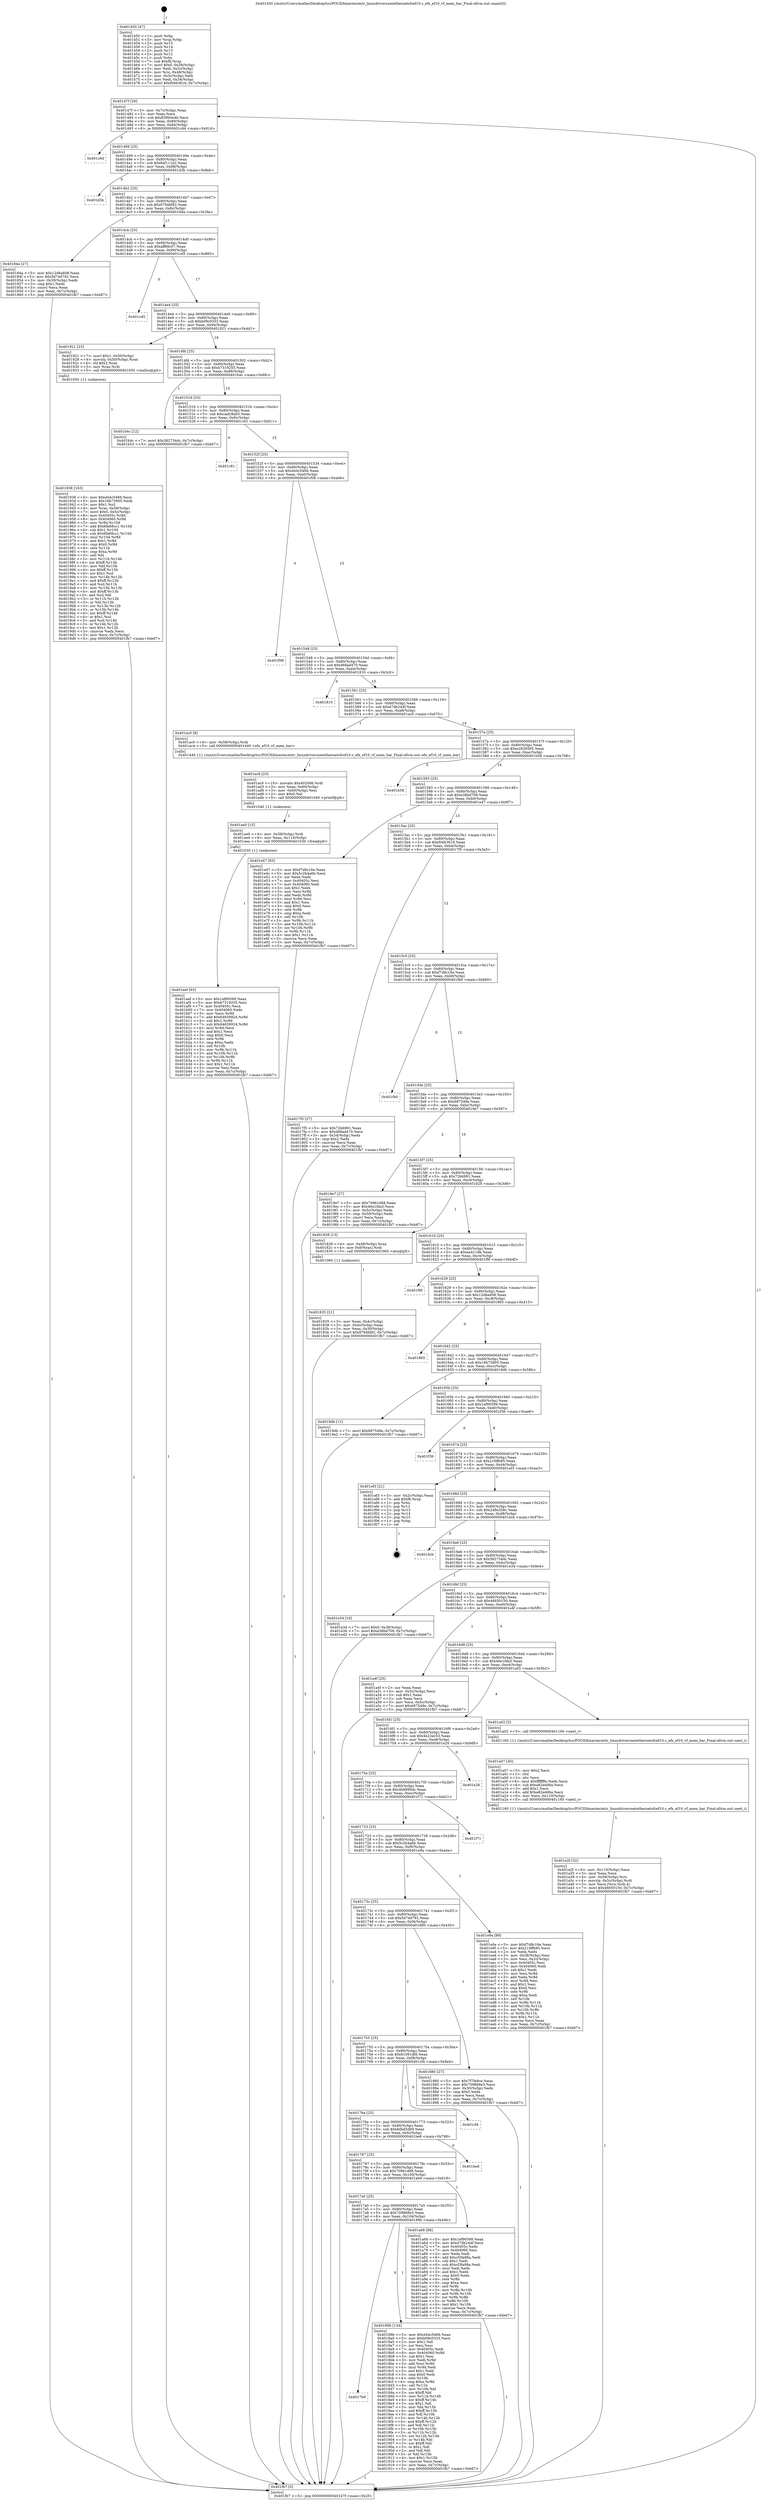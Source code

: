 digraph "0x401450" {
  label = "0x401450 (/mnt/c/Users/mathe/Desktop/tcc/POCII/binaries/extr_linuxdriversnetethernetsfcef10.c_efx_ef10_vf_mem_bar_Final-ollvm.out::main(0))"
  labelloc = "t"
  node[shape=record]

  Entry [label="",width=0.3,height=0.3,shape=circle,fillcolor=black,style=filled]
  "0x40147f" [label="{
     0x40147f [26]\l
     | [instrs]\l
     &nbsp;&nbsp;0x40147f \<+3\>: mov -0x7c(%rbp),%eax\l
     &nbsp;&nbsp;0x401482 \<+2\>: mov %eax,%ecx\l
     &nbsp;&nbsp;0x401484 \<+6\>: sub $0x839b0a4b,%ecx\l
     &nbsp;&nbsp;0x40148a \<+3\>: mov %eax,-0x80(%rbp)\l
     &nbsp;&nbsp;0x40148d \<+6\>: mov %ecx,-0x84(%rbp)\l
     &nbsp;&nbsp;0x401493 \<+6\>: je 0000000000401c6d \<main+0x81d\>\l
  }"]
  "0x401c6d" [label="{
     0x401c6d\l
  }", style=dashed]
  "0x401499" [label="{
     0x401499 [25]\l
     | [instrs]\l
     &nbsp;&nbsp;0x401499 \<+5\>: jmp 000000000040149e \<main+0x4e\>\l
     &nbsp;&nbsp;0x40149e \<+3\>: mov -0x80(%rbp),%eax\l
     &nbsp;&nbsp;0x4014a1 \<+5\>: sub $0x8af111b2,%eax\l
     &nbsp;&nbsp;0x4014a6 \<+6\>: mov %eax,-0x88(%rbp)\l
     &nbsp;&nbsp;0x4014ac \<+6\>: je 0000000000401d3b \<main+0x8eb\>\l
  }"]
  Exit [label="",width=0.3,height=0.3,shape=circle,fillcolor=black,style=filled,peripheries=2]
  "0x401d3b" [label="{
     0x401d3b\l
  }", style=dashed]
  "0x4014b2" [label="{
     0x4014b2 [25]\l
     | [instrs]\l
     &nbsp;&nbsp;0x4014b2 \<+5\>: jmp 00000000004014b7 \<main+0x67\>\l
     &nbsp;&nbsp;0x4014b7 \<+3\>: mov -0x80(%rbp),%eax\l
     &nbsp;&nbsp;0x4014ba \<+5\>: sub $0x9794fd92,%eax\l
     &nbsp;&nbsp;0x4014bf \<+6\>: mov %eax,-0x8c(%rbp)\l
     &nbsp;&nbsp;0x4014c5 \<+6\>: je 000000000040184a \<main+0x3fa\>\l
  }"]
  "0x401aef" [label="{
     0x401aef [93]\l
     | [instrs]\l
     &nbsp;&nbsp;0x401aef \<+5\>: mov $0x1ef90599,%eax\l
     &nbsp;&nbsp;0x401af4 \<+5\>: mov $0xb7319255,%esi\l
     &nbsp;&nbsp;0x401af9 \<+7\>: mov 0x40405c,%ecx\l
     &nbsp;&nbsp;0x401b00 \<+7\>: mov 0x404060,%edx\l
     &nbsp;&nbsp;0x401b07 \<+3\>: mov %ecx,%r8d\l
     &nbsp;&nbsp;0x401b0a \<+7\>: add $0x64659924,%r8d\l
     &nbsp;&nbsp;0x401b11 \<+4\>: sub $0x1,%r8d\l
     &nbsp;&nbsp;0x401b15 \<+7\>: sub $0x64659924,%r8d\l
     &nbsp;&nbsp;0x401b1c \<+4\>: imul %r8d,%ecx\l
     &nbsp;&nbsp;0x401b20 \<+3\>: and $0x1,%ecx\l
     &nbsp;&nbsp;0x401b23 \<+3\>: cmp $0x0,%ecx\l
     &nbsp;&nbsp;0x401b26 \<+4\>: sete %r9b\l
     &nbsp;&nbsp;0x401b2a \<+3\>: cmp $0xa,%edx\l
     &nbsp;&nbsp;0x401b2d \<+4\>: setl %r10b\l
     &nbsp;&nbsp;0x401b31 \<+3\>: mov %r9b,%r11b\l
     &nbsp;&nbsp;0x401b34 \<+3\>: and %r10b,%r11b\l
     &nbsp;&nbsp;0x401b37 \<+3\>: xor %r10b,%r9b\l
     &nbsp;&nbsp;0x401b3a \<+3\>: or %r9b,%r11b\l
     &nbsp;&nbsp;0x401b3d \<+4\>: test $0x1,%r11b\l
     &nbsp;&nbsp;0x401b41 \<+3\>: cmovne %esi,%eax\l
     &nbsp;&nbsp;0x401b44 \<+3\>: mov %eax,-0x7c(%rbp)\l
     &nbsp;&nbsp;0x401b47 \<+5\>: jmp 0000000000401fb7 \<main+0xb67\>\l
  }"]
  "0x40184a" [label="{
     0x40184a [27]\l
     | [instrs]\l
     &nbsp;&nbsp;0x40184a \<+5\>: mov $0x12d6a608,%eax\l
     &nbsp;&nbsp;0x40184f \<+5\>: mov $0x5d74d792,%ecx\l
     &nbsp;&nbsp;0x401854 \<+3\>: mov -0x30(%rbp),%edx\l
     &nbsp;&nbsp;0x401857 \<+3\>: cmp $0x1,%edx\l
     &nbsp;&nbsp;0x40185a \<+3\>: cmovl %ecx,%eax\l
     &nbsp;&nbsp;0x40185d \<+3\>: mov %eax,-0x7c(%rbp)\l
     &nbsp;&nbsp;0x401860 \<+5\>: jmp 0000000000401fb7 \<main+0xb67\>\l
  }"]
  "0x4014cb" [label="{
     0x4014cb [25]\l
     | [instrs]\l
     &nbsp;&nbsp;0x4014cb \<+5\>: jmp 00000000004014d0 \<main+0x80\>\l
     &nbsp;&nbsp;0x4014d0 \<+3\>: mov -0x80(%rbp),%eax\l
     &nbsp;&nbsp;0x4014d3 \<+5\>: sub $0xaff68c07,%eax\l
     &nbsp;&nbsp;0x4014d8 \<+6\>: mov %eax,-0x90(%rbp)\l
     &nbsp;&nbsp;0x4014de \<+6\>: je 0000000000401cd5 \<main+0x885\>\l
  }"]
  "0x401ae0" [label="{
     0x401ae0 [15]\l
     | [instrs]\l
     &nbsp;&nbsp;0x401ae0 \<+4\>: mov -0x58(%rbp),%rdi\l
     &nbsp;&nbsp;0x401ae4 \<+6\>: mov %eax,-0x114(%rbp)\l
     &nbsp;&nbsp;0x401aea \<+5\>: call 0000000000401030 \<free@plt\>\l
     | [calls]\l
     &nbsp;&nbsp;0x401030 \{1\} (unknown)\l
  }"]
  "0x401cd5" [label="{
     0x401cd5\l
  }", style=dashed]
  "0x4014e4" [label="{
     0x4014e4 [25]\l
     | [instrs]\l
     &nbsp;&nbsp;0x4014e4 \<+5\>: jmp 00000000004014e9 \<main+0x99\>\l
     &nbsp;&nbsp;0x4014e9 \<+3\>: mov -0x80(%rbp),%eax\l
     &nbsp;&nbsp;0x4014ec \<+5\>: sub $0xb09c0333,%eax\l
     &nbsp;&nbsp;0x4014f1 \<+6\>: mov %eax,-0x94(%rbp)\l
     &nbsp;&nbsp;0x4014f7 \<+6\>: je 0000000000401921 \<main+0x4d1\>\l
  }"]
  "0x401ac9" [label="{
     0x401ac9 [23]\l
     | [instrs]\l
     &nbsp;&nbsp;0x401ac9 \<+10\>: movabs $0x4020d6,%rdi\l
     &nbsp;&nbsp;0x401ad3 \<+3\>: mov %eax,-0x60(%rbp)\l
     &nbsp;&nbsp;0x401ad6 \<+3\>: mov -0x60(%rbp),%esi\l
     &nbsp;&nbsp;0x401ad9 \<+2\>: mov $0x0,%al\l
     &nbsp;&nbsp;0x401adb \<+5\>: call 0000000000401040 \<printf@plt\>\l
     | [calls]\l
     &nbsp;&nbsp;0x401040 \{1\} (unknown)\l
  }"]
  "0x401921" [label="{
     0x401921 [23]\l
     | [instrs]\l
     &nbsp;&nbsp;0x401921 \<+7\>: movl $0x1,-0x50(%rbp)\l
     &nbsp;&nbsp;0x401928 \<+4\>: movslq -0x50(%rbp),%rax\l
     &nbsp;&nbsp;0x40192c \<+4\>: shl $0x2,%rax\l
     &nbsp;&nbsp;0x401930 \<+3\>: mov %rax,%rdi\l
     &nbsp;&nbsp;0x401933 \<+5\>: call 0000000000401050 \<malloc@plt\>\l
     | [calls]\l
     &nbsp;&nbsp;0x401050 \{1\} (unknown)\l
  }"]
  "0x4014fd" [label="{
     0x4014fd [25]\l
     | [instrs]\l
     &nbsp;&nbsp;0x4014fd \<+5\>: jmp 0000000000401502 \<main+0xb2\>\l
     &nbsp;&nbsp;0x401502 \<+3\>: mov -0x80(%rbp),%eax\l
     &nbsp;&nbsp;0x401505 \<+5\>: sub $0xb7319255,%eax\l
     &nbsp;&nbsp;0x40150a \<+6\>: mov %eax,-0x98(%rbp)\l
     &nbsp;&nbsp;0x401510 \<+6\>: je 0000000000401b4c \<main+0x6fc\>\l
  }"]
  "0x401a2f" [label="{
     0x401a2f [32]\l
     | [instrs]\l
     &nbsp;&nbsp;0x401a2f \<+6\>: mov -0x110(%rbp),%ecx\l
     &nbsp;&nbsp;0x401a35 \<+3\>: imul %eax,%ecx\l
     &nbsp;&nbsp;0x401a38 \<+4\>: mov -0x58(%rbp),%rsi\l
     &nbsp;&nbsp;0x401a3c \<+4\>: movslq -0x5c(%rbp),%rdi\l
     &nbsp;&nbsp;0x401a40 \<+3\>: mov %ecx,(%rsi,%rdi,4)\l
     &nbsp;&nbsp;0x401a43 \<+7\>: movl $0x46650150,-0x7c(%rbp)\l
     &nbsp;&nbsp;0x401a4a \<+5\>: jmp 0000000000401fb7 \<main+0xb67\>\l
  }"]
  "0x401b4c" [label="{
     0x401b4c [12]\l
     | [instrs]\l
     &nbsp;&nbsp;0x401b4c \<+7\>: movl $0x382734dc,-0x7c(%rbp)\l
     &nbsp;&nbsp;0x401b53 \<+5\>: jmp 0000000000401fb7 \<main+0xb67\>\l
  }"]
  "0x401516" [label="{
     0x401516 [25]\l
     | [instrs]\l
     &nbsp;&nbsp;0x401516 \<+5\>: jmp 000000000040151b \<main+0xcb\>\l
     &nbsp;&nbsp;0x40151b \<+3\>: mov -0x80(%rbp),%eax\l
     &nbsp;&nbsp;0x40151e \<+5\>: sub $0xcad28ab5,%eax\l
     &nbsp;&nbsp;0x401523 \<+6\>: mov %eax,-0x9c(%rbp)\l
     &nbsp;&nbsp;0x401529 \<+6\>: je 0000000000401c61 \<main+0x811\>\l
  }"]
  "0x401a07" [label="{
     0x401a07 [40]\l
     | [instrs]\l
     &nbsp;&nbsp;0x401a07 \<+5\>: mov $0x2,%ecx\l
     &nbsp;&nbsp;0x401a0c \<+1\>: cltd\l
     &nbsp;&nbsp;0x401a0d \<+2\>: idiv %ecx\l
     &nbsp;&nbsp;0x401a0f \<+6\>: imul $0xfffffffe,%edx,%ecx\l
     &nbsp;&nbsp;0x401a15 \<+6\>: sub $0xa82edd6a,%ecx\l
     &nbsp;&nbsp;0x401a1b \<+3\>: add $0x1,%ecx\l
     &nbsp;&nbsp;0x401a1e \<+6\>: add $0xa82edd6a,%ecx\l
     &nbsp;&nbsp;0x401a24 \<+6\>: mov %ecx,-0x110(%rbp)\l
     &nbsp;&nbsp;0x401a2a \<+5\>: call 0000000000401160 \<next_i\>\l
     | [calls]\l
     &nbsp;&nbsp;0x401160 \{1\} (/mnt/c/Users/mathe/Desktop/tcc/POCII/binaries/extr_linuxdriversnetethernetsfcef10.c_efx_ef10_vf_mem_bar_Final-ollvm.out::next_i)\l
  }"]
  "0x401c61" [label="{
     0x401c61\l
  }", style=dashed]
  "0x40152f" [label="{
     0x40152f [25]\l
     | [instrs]\l
     &nbsp;&nbsp;0x40152f \<+5\>: jmp 0000000000401534 \<main+0xe4\>\l
     &nbsp;&nbsp;0x401534 \<+3\>: mov -0x80(%rbp),%eax\l
     &nbsp;&nbsp;0x401537 \<+5\>: sub $0xd44c5466,%eax\l
     &nbsp;&nbsp;0x40153c \<+6\>: mov %eax,-0xa0(%rbp)\l
     &nbsp;&nbsp;0x401542 \<+6\>: je 0000000000401f08 \<main+0xab8\>\l
  }"]
  "0x401938" [label="{
     0x401938 [163]\l
     | [instrs]\l
     &nbsp;&nbsp;0x401938 \<+5\>: mov $0xd44c5466,%ecx\l
     &nbsp;&nbsp;0x40193d \<+5\>: mov $0x16b73905,%edx\l
     &nbsp;&nbsp;0x401942 \<+3\>: mov $0x1,%sil\l
     &nbsp;&nbsp;0x401945 \<+4\>: mov %rax,-0x58(%rbp)\l
     &nbsp;&nbsp;0x401949 \<+7\>: movl $0x0,-0x5c(%rbp)\l
     &nbsp;&nbsp;0x401950 \<+8\>: mov 0x40405c,%r8d\l
     &nbsp;&nbsp;0x401958 \<+8\>: mov 0x404060,%r9d\l
     &nbsp;&nbsp;0x401960 \<+3\>: mov %r8d,%r10d\l
     &nbsp;&nbsp;0x401963 \<+7\>: add $0x6fa68cc1,%r10d\l
     &nbsp;&nbsp;0x40196a \<+4\>: sub $0x1,%r10d\l
     &nbsp;&nbsp;0x40196e \<+7\>: sub $0x6fa68cc1,%r10d\l
     &nbsp;&nbsp;0x401975 \<+4\>: imul %r10d,%r8d\l
     &nbsp;&nbsp;0x401979 \<+4\>: and $0x1,%r8d\l
     &nbsp;&nbsp;0x40197d \<+4\>: cmp $0x0,%r8d\l
     &nbsp;&nbsp;0x401981 \<+4\>: sete %r11b\l
     &nbsp;&nbsp;0x401985 \<+4\>: cmp $0xa,%r9d\l
     &nbsp;&nbsp;0x401989 \<+3\>: setl %bl\l
     &nbsp;&nbsp;0x40198c \<+3\>: mov %r11b,%r14b\l
     &nbsp;&nbsp;0x40198f \<+4\>: xor $0xff,%r14b\l
     &nbsp;&nbsp;0x401993 \<+3\>: mov %bl,%r15b\l
     &nbsp;&nbsp;0x401996 \<+4\>: xor $0xff,%r15b\l
     &nbsp;&nbsp;0x40199a \<+4\>: xor $0x1,%sil\l
     &nbsp;&nbsp;0x40199e \<+3\>: mov %r14b,%r12b\l
     &nbsp;&nbsp;0x4019a1 \<+4\>: and $0xff,%r12b\l
     &nbsp;&nbsp;0x4019a5 \<+3\>: and %sil,%r11b\l
     &nbsp;&nbsp;0x4019a8 \<+3\>: mov %r15b,%r13b\l
     &nbsp;&nbsp;0x4019ab \<+4\>: and $0xff,%r13b\l
     &nbsp;&nbsp;0x4019af \<+3\>: and %sil,%bl\l
     &nbsp;&nbsp;0x4019b2 \<+3\>: or %r11b,%r12b\l
     &nbsp;&nbsp;0x4019b5 \<+3\>: or %bl,%r13b\l
     &nbsp;&nbsp;0x4019b8 \<+3\>: xor %r13b,%r12b\l
     &nbsp;&nbsp;0x4019bb \<+3\>: or %r15b,%r14b\l
     &nbsp;&nbsp;0x4019be \<+4\>: xor $0xff,%r14b\l
     &nbsp;&nbsp;0x4019c2 \<+4\>: or $0x1,%sil\l
     &nbsp;&nbsp;0x4019c6 \<+3\>: and %sil,%r14b\l
     &nbsp;&nbsp;0x4019c9 \<+3\>: or %r14b,%r12b\l
     &nbsp;&nbsp;0x4019cc \<+4\>: test $0x1,%r12b\l
     &nbsp;&nbsp;0x4019d0 \<+3\>: cmovne %edx,%ecx\l
     &nbsp;&nbsp;0x4019d3 \<+3\>: mov %ecx,-0x7c(%rbp)\l
     &nbsp;&nbsp;0x4019d6 \<+5\>: jmp 0000000000401fb7 \<main+0xb67\>\l
  }"]
  "0x401f08" [label="{
     0x401f08\l
  }", style=dashed]
  "0x401548" [label="{
     0x401548 [25]\l
     | [instrs]\l
     &nbsp;&nbsp;0x401548 \<+5\>: jmp 000000000040154d \<main+0xfd\>\l
     &nbsp;&nbsp;0x40154d \<+3\>: mov -0x80(%rbp),%eax\l
     &nbsp;&nbsp;0x401550 \<+5\>: sub $0xd68ad470,%eax\l
     &nbsp;&nbsp;0x401555 \<+6\>: mov %eax,-0xa4(%rbp)\l
     &nbsp;&nbsp;0x40155b \<+6\>: je 0000000000401810 \<main+0x3c0\>\l
  }"]
  "0x4017b9" [label="{
     0x4017b9\l
  }", style=dashed]
  "0x401810" [label="{
     0x401810\l
  }", style=dashed]
  "0x401561" [label="{
     0x401561 [25]\l
     | [instrs]\l
     &nbsp;&nbsp;0x401561 \<+5\>: jmp 0000000000401566 \<main+0x116\>\l
     &nbsp;&nbsp;0x401566 \<+3\>: mov -0x80(%rbp),%eax\l
     &nbsp;&nbsp;0x401569 \<+5\>: sub $0xd7db244f,%eax\l
     &nbsp;&nbsp;0x40156e \<+6\>: mov %eax,-0xa8(%rbp)\l
     &nbsp;&nbsp;0x401574 \<+6\>: je 0000000000401ac0 \<main+0x670\>\l
  }"]
  "0x40189b" [label="{
     0x40189b [134]\l
     | [instrs]\l
     &nbsp;&nbsp;0x40189b \<+5\>: mov $0xd44c5466,%eax\l
     &nbsp;&nbsp;0x4018a0 \<+5\>: mov $0xb09c0333,%ecx\l
     &nbsp;&nbsp;0x4018a5 \<+2\>: mov $0x1,%dl\l
     &nbsp;&nbsp;0x4018a7 \<+2\>: xor %esi,%esi\l
     &nbsp;&nbsp;0x4018a9 \<+7\>: mov 0x40405c,%edi\l
     &nbsp;&nbsp;0x4018b0 \<+8\>: mov 0x404060,%r8d\l
     &nbsp;&nbsp;0x4018b8 \<+3\>: sub $0x1,%esi\l
     &nbsp;&nbsp;0x4018bb \<+3\>: mov %edi,%r9d\l
     &nbsp;&nbsp;0x4018be \<+3\>: add %esi,%r9d\l
     &nbsp;&nbsp;0x4018c1 \<+4\>: imul %r9d,%edi\l
     &nbsp;&nbsp;0x4018c5 \<+3\>: and $0x1,%edi\l
     &nbsp;&nbsp;0x4018c8 \<+3\>: cmp $0x0,%edi\l
     &nbsp;&nbsp;0x4018cb \<+4\>: sete %r10b\l
     &nbsp;&nbsp;0x4018cf \<+4\>: cmp $0xa,%r8d\l
     &nbsp;&nbsp;0x4018d3 \<+4\>: setl %r11b\l
     &nbsp;&nbsp;0x4018d7 \<+3\>: mov %r10b,%bl\l
     &nbsp;&nbsp;0x4018da \<+3\>: xor $0xff,%bl\l
     &nbsp;&nbsp;0x4018dd \<+3\>: mov %r11b,%r14b\l
     &nbsp;&nbsp;0x4018e0 \<+4\>: xor $0xff,%r14b\l
     &nbsp;&nbsp;0x4018e4 \<+3\>: xor $0x1,%dl\l
     &nbsp;&nbsp;0x4018e7 \<+3\>: mov %bl,%r15b\l
     &nbsp;&nbsp;0x4018ea \<+4\>: and $0xff,%r15b\l
     &nbsp;&nbsp;0x4018ee \<+3\>: and %dl,%r10b\l
     &nbsp;&nbsp;0x4018f1 \<+3\>: mov %r14b,%r12b\l
     &nbsp;&nbsp;0x4018f4 \<+4\>: and $0xff,%r12b\l
     &nbsp;&nbsp;0x4018f8 \<+3\>: and %dl,%r11b\l
     &nbsp;&nbsp;0x4018fb \<+3\>: or %r10b,%r15b\l
     &nbsp;&nbsp;0x4018fe \<+3\>: or %r11b,%r12b\l
     &nbsp;&nbsp;0x401901 \<+3\>: xor %r12b,%r15b\l
     &nbsp;&nbsp;0x401904 \<+3\>: or %r14b,%bl\l
     &nbsp;&nbsp;0x401907 \<+3\>: xor $0xff,%bl\l
     &nbsp;&nbsp;0x40190a \<+3\>: or $0x1,%dl\l
     &nbsp;&nbsp;0x40190d \<+2\>: and %dl,%bl\l
     &nbsp;&nbsp;0x40190f \<+3\>: or %bl,%r15b\l
     &nbsp;&nbsp;0x401912 \<+4\>: test $0x1,%r15b\l
     &nbsp;&nbsp;0x401916 \<+3\>: cmovne %ecx,%eax\l
     &nbsp;&nbsp;0x401919 \<+3\>: mov %eax,-0x7c(%rbp)\l
     &nbsp;&nbsp;0x40191c \<+5\>: jmp 0000000000401fb7 \<main+0xb67\>\l
  }"]
  "0x401ac0" [label="{
     0x401ac0 [9]\l
     | [instrs]\l
     &nbsp;&nbsp;0x401ac0 \<+4\>: mov -0x58(%rbp),%rdi\l
     &nbsp;&nbsp;0x401ac4 \<+5\>: call 0000000000401440 \<efx_ef10_vf_mem_bar\>\l
     | [calls]\l
     &nbsp;&nbsp;0x401440 \{1\} (/mnt/c/Users/mathe/Desktop/tcc/POCII/binaries/extr_linuxdriversnetethernetsfcef10.c_efx_ef10_vf_mem_bar_Final-ollvm.out::efx_ef10_vf_mem_bar)\l
  }"]
  "0x40157a" [label="{
     0x40157a [25]\l
     | [instrs]\l
     &nbsp;&nbsp;0x40157a \<+5\>: jmp 000000000040157f \<main+0x12f\>\l
     &nbsp;&nbsp;0x40157f \<+3\>: mov -0x80(%rbp),%eax\l
     &nbsp;&nbsp;0x401582 \<+5\>: sub $0xe2639565,%eax\l
     &nbsp;&nbsp;0x401587 \<+6\>: mov %eax,-0xac(%rbp)\l
     &nbsp;&nbsp;0x40158d \<+6\>: je 0000000000401b58 \<main+0x708\>\l
  }"]
  "0x4017a0" [label="{
     0x4017a0 [25]\l
     | [instrs]\l
     &nbsp;&nbsp;0x4017a0 \<+5\>: jmp 00000000004017a5 \<main+0x355\>\l
     &nbsp;&nbsp;0x4017a5 \<+3\>: mov -0x80(%rbp),%eax\l
     &nbsp;&nbsp;0x4017a8 \<+5\>: sub $0x709868e3,%eax\l
     &nbsp;&nbsp;0x4017ad \<+6\>: mov %eax,-0x104(%rbp)\l
     &nbsp;&nbsp;0x4017b3 \<+6\>: je 000000000040189b \<main+0x44b\>\l
  }"]
  "0x401b58" [label="{
     0x401b58\l
  }", style=dashed]
  "0x401593" [label="{
     0x401593 [25]\l
     | [instrs]\l
     &nbsp;&nbsp;0x401593 \<+5\>: jmp 0000000000401598 \<main+0x148\>\l
     &nbsp;&nbsp;0x401598 \<+3\>: mov -0x80(%rbp),%eax\l
     &nbsp;&nbsp;0x40159b \<+5\>: sub $0xe38bd709,%eax\l
     &nbsp;&nbsp;0x4015a0 \<+6\>: mov %eax,-0xb0(%rbp)\l
     &nbsp;&nbsp;0x4015a6 \<+6\>: je 0000000000401e47 \<main+0x9f7\>\l
  }"]
  "0x401a68" [label="{
     0x401a68 [88]\l
     | [instrs]\l
     &nbsp;&nbsp;0x401a68 \<+5\>: mov $0x1ef90599,%eax\l
     &nbsp;&nbsp;0x401a6d \<+5\>: mov $0xd7db244f,%ecx\l
     &nbsp;&nbsp;0x401a72 \<+7\>: mov 0x40405c,%edx\l
     &nbsp;&nbsp;0x401a79 \<+7\>: mov 0x404060,%esi\l
     &nbsp;&nbsp;0x401a80 \<+2\>: mov %edx,%edi\l
     &nbsp;&nbsp;0x401a82 \<+6\>: add $0xcf3fa98a,%edi\l
     &nbsp;&nbsp;0x401a88 \<+3\>: sub $0x1,%edi\l
     &nbsp;&nbsp;0x401a8b \<+6\>: sub $0xcf3fa98a,%edi\l
     &nbsp;&nbsp;0x401a91 \<+3\>: imul %edi,%edx\l
     &nbsp;&nbsp;0x401a94 \<+3\>: and $0x1,%edx\l
     &nbsp;&nbsp;0x401a97 \<+3\>: cmp $0x0,%edx\l
     &nbsp;&nbsp;0x401a9a \<+4\>: sete %r8b\l
     &nbsp;&nbsp;0x401a9e \<+3\>: cmp $0xa,%esi\l
     &nbsp;&nbsp;0x401aa1 \<+4\>: setl %r9b\l
     &nbsp;&nbsp;0x401aa5 \<+3\>: mov %r8b,%r10b\l
     &nbsp;&nbsp;0x401aa8 \<+3\>: and %r9b,%r10b\l
     &nbsp;&nbsp;0x401aab \<+3\>: xor %r9b,%r8b\l
     &nbsp;&nbsp;0x401aae \<+3\>: or %r8b,%r10b\l
     &nbsp;&nbsp;0x401ab1 \<+4\>: test $0x1,%r10b\l
     &nbsp;&nbsp;0x401ab5 \<+3\>: cmovne %ecx,%eax\l
     &nbsp;&nbsp;0x401ab8 \<+3\>: mov %eax,-0x7c(%rbp)\l
     &nbsp;&nbsp;0x401abb \<+5\>: jmp 0000000000401fb7 \<main+0xb67\>\l
  }"]
  "0x401e47" [label="{
     0x401e47 [83]\l
     | [instrs]\l
     &nbsp;&nbsp;0x401e47 \<+5\>: mov $0xf7d8c16e,%eax\l
     &nbsp;&nbsp;0x401e4c \<+5\>: mov $0x5c2b4a6b,%ecx\l
     &nbsp;&nbsp;0x401e51 \<+2\>: xor %edx,%edx\l
     &nbsp;&nbsp;0x401e53 \<+7\>: mov 0x40405c,%esi\l
     &nbsp;&nbsp;0x401e5a \<+7\>: mov 0x404060,%edi\l
     &nbsp;&nbsp;0x401e61 \<+3\>: sub $0x1,%edx\l
     &nbsp;&nbsp;0x401e64 \<+3\>: mov %esi,%r8d\l
     &nbsp;&nbsp;0x401e67 \<+3\>: add %edx,%r8d\l
     &nbsp;&nbsp;0x401e6a \<+4\>: imul %r8d,%esi\l
     &nbsp;&nbsp;0x401e6e \<+3\>: and $0x1,%esi\l
     &nbsp;&nbsp;0x401e71 \<+3\>: cmp $0x0,%esi\l
     &nbsp;&nbsp;0x401e74 \<+4\>: sete %r9b\l
     &nbsp;&nbsp;0x401e78 \<+3\>: cmp $0xa,%edi\l
     &nbsp;&nbsp;0x401e7b \<+4\>: setl %r10b\l
     &nbsp;&nbsp;0x401e7f \<+3\>: mov %r9b,%r11b\l
     &nbsp;&nbsp;0x401e82 \<+3\>: and %r10b,%r11b\l
     &nbsp;&nbsp;0x401e85 \<+3\>: xor %r10b,%r9b\l
     &nbsp;&nbsp;0x401e88 \<+3\>: or %r9b,%r11b\l
     &nbsp;&nbsp;0x401e8b \<+4\>: test $0x1,%r11b\l
     &nbsp;&nbsp;0x401e8f \<+3\>: cmovne %ecx,%eax\l
     &nbsp;&nbsp;0x401e92 \<+3\>: mov %eax,-0x7c(%rbp)\l
     &nbsp;&nbsp;0x401e95 \<+5\>: jmp 0000000000401fb7 \<main+0xb67\>\l
  }"]
  "0x4015ac" [label="{
     0x4015ac [25]\l
     | [instrs]\l
     &nbsp;&nbsp;0x4015ac \<+5\>: jmp 00000000004015b1 \<main+0x161\>\l
     &nbsp;&nbsp;0x4015b1 \<+3\>: mov -0x80(%rbp),%eax\l
     &nbsp;&nbsp;0x4015b4 \<+5\>: sub $0xf0463616,%eax\l
     &nbsp;&nbsp;0x4015b9 \<+6\>: mov %eax,-0xb4(%rbp)\l
     &nbsp;&nbsp;0x4015bf \<+6\>: je 00000000004017f5 \<main+0x3a5\>\l
  }"]
  "0x401787" [label="{
     0x401787 [25]\l
     | [instrs]\l
     &nbsp;&nbsp;0x401787 \<+5\>: jmp 000000000040178c \<main+0x33c\>\l
     &nbsp;&nbsp;0x40178c \<+3\>: mov -0x80(%rbp),%eax\l
     &nbsp;&nbsp;0x40178f \<+5\>: sub $0x70961d68,%eax\l
     &nbsp;&nbsp;0x401794 \<+6\>: mov %eax,-0x100(%rbp)\l
     &nbsp;&nbsp;0x40179a \<+6\>: je 0000000000401a68 \<main+0x618\>\l
  }"]
  "0x4017f5" [label="{
     0x4017f5 [27]\l
     | [instrs]\l
     &nbsp;&nbsp;0x4017f5 \<+5\>: mov $0x72b6991,%eax\l
     &nbsp;&nbsp;0x4017fa \<+5\>: mov $0xd68ad470,%ecx\l
     &nbsp;&nbsp;0x4017ff \<+3\>: mov -0x34(%rbp),%edx\l
     &nbsp;&nbsp;0x401802 \<+3\>: cmp $0x2,%edx\l
     &nbsp;&nbsp;0x401805 \<+3\>: cmovne %ecx,%eax\l
     &nbsp;&nbsp;0x401808 \<+3\>: mov %eax,-0x7c(%rbp)\l
     &nbsp;&nbsp;0x40180b \<+5\>: jmp 0000000000401fb7 \<main+0xb67\>\l
  }"]
  "0x4015c5" [label="{
     0x4015c5 [25]\l
     | [instrs]\l
     &nbsp;&nbsp;0x4015c5 \<+5\>: jmp 00000000004015ca \<main+0x17a\>\l
     &nbsp;&nbsp;0x4015ca \<+3\>: mov -0x80(%rbp),%eax\l
     &nbsp;&nbsp;0x4015cd \<+5\>: sub $0xf7d8c16e,%eax\l
     &nbsp;&nbsp;0x4015d2 \<+6\>: mov %eax,-0xb8(%rbp)\l
     &nbsp;&nbsp;0x4015d8 \<+6\>: je 0000000000401fb0 \<main+0xb60\>\l
  }"]
  "0x401fb7" [label="{
     0x401fb7 [5]\l
     | [instrs]\l
     &nbsp;&nbsp;0x401fb7 \<+5\>: jmp 000000000040147f \<main+0x2f\>\l
  }"]
  "0x401450" [label="{
     0x401450 [47]\l
     | [instrs]\l
     &nbsp;&nbsp;0x401450 \<+1\>: push %rbp\l
     &nbsp;&nbsp;0x401451 \<+3\>: mov %rsp,%rbp\l
     &nbsp;&nbsp;0x401454 \<+2\>: push %r15\l
     &nbsp;&nbsp;0x401456 \<+2\>: push %r14\l
     &nbsp;&nbsp;0x401458 \<+2\>: push %r13\l
     &nbsp;&nbsp;0x40145a \<+2\>: push %r12\l
     &nbsp;&nbsp;0x40145c \<+1\>: push %rbx\l
     &nbsp;&nbsp;0x40145d \<+7\>: sub $0xf8,%rsp\l
     &nbsp;&nbsp;0x401464 \<+7\>: movl $0x0,-0x38(%rbp)\l
     &nbsp;&nbsp;0x40146b \<+3\>: mov %edi,-0x3c(%rbp)\l
     &nbsp;&nbsp;0x40146e \<+4\>: mov %rsi,-0x48(%rbp)\l
     &nbsp;&nbsp;0x401472 \<+3\>: mov -0x3c(%rbp),%edi\l
     &nbsp;&nbsp;0x401475 \<+3\>: mov %edi,-0x34(%rbp)\l
     &nbsp;&nbsp;0x401478 \<+7\>: movl $0xf0463616,-0x7c(%rbp)\l
  }"]
  "0x401be8" [label="{
     0x401be8\l
  }", style=dashed]
  "0x401fb0" [label="{
     0x401fb0\l
  }", style=dashed]
  "0x4015de" [label="{
     0x4015de [25]\l
     | [instrs]\l
     &nbsp;&nbsp;0x4015de \<+5\>: jmp 00000000004015e3 \<main+0x193\>\l
     &nbsp;&nbsp;0x4015e3 \<+3\>: mov -0x80(%rbp),%eax\l
     &nbsp;&nbsp;0x4015e6 \<+5\>: sub $0x687549e,%eax\l
     &nbsp;&nbsp;0x4015eb \<+6\>: mov %eax,-0xbc(%rbp)\l
     &nbsp;&nbsp;0x4015f1 \<+6\>: je 00000000004019e7 \<main+0x597\>\l
  }"]
  "0x40176e" [label="{
     0x40176e [25]\l
     | [instrs]\l
     &nbsp;&nbsp;0x40176e \<+5\>: jmp 0000000000401773 \<main+0x323\>\l
     &nbsp;&nbsp;0x401773 \<+3\>: mov -0x80(%rbp),%eax\l
     &nbsp;&nbsp;0x401776 \<+5\>: sub $0x6dbd5db9,%eax\l
     &nbsp;&nbsp;0x40177b \<+6\>: mov %eax,-0xfc(%rbp)\l
     &nbsp;&nbsp;0x401781 \<+6\>: je 0000000000401be8 \<main+0x798\>\l
  }"]
  "0x4019e7" [label="{
     0x4019e7 [27]\l
     | [instrs]\l
     &nbsp;&nbsp;0x4019e7 \<+5\>: mov $0x70961d68,%eax\l
     &nbsp;&nbsp;0x4019ec \<+5\>: mov $0x46e1fda5,%ecx\l
     &nbsp;&nbsp;0x4019f1 \<+3\>: mov -0x5c(%rbp),%edx\l
     &nbsp;&nbsp;0x4019f4 \<+3\>: cmp -0x50(%rbp),%edx\l
     &nbsp;&nbsp;0x4019f7 \<+3\>: cmovl %ecx,%eax\l
     &nbsp;&nbsp;0x4019fa \<+3\>: mov %eax,-0x7c(%rbp)\l
     &nbsp;&nbsp;0x4019fd \<+5\>: jmp 0000000000401fb7 \<main+0xb67\>\l
  }"]
  "0x4015f7" [label="{
     0x4015f7 [25]\l
     | [instrs]\l
     &nbsp;&nbsp;0x4015f7 \<+5\>: jmp 00000000004015fc \<main+0x1ac\>\l
     &nbsp;&nbsp;0x4015fc \<+3\>: mov -0x80(%rbp),%eax\l
     &nbsp;&nbsp;0x4015ff \<+5\>: sub $0x72b6991,%eax\l
     &nbsp;&nbsp;0x401604 \<+6\>: mov %eax,-0xc0(%rbp)\l
     &nbsp;&nbsp;0x40160a \<+6\>: je 0000000000401828 \<main+0x3d8\>\l
  }"]
  "0x401cf4" [label="{
     0x401cf4\l
  }", style=dashed]
  "0x401828" [label="{
     0x401828 [13]\l
     | [instrs]\l
     &nbsp;&nbsp;0x401828 \<+4\>: mov -0x48(%rbp),%rax\l
     &nbsp;&nbsp;0x40182c \<+4\>: mov 0x8(%rax),%rdi\l
     &nbsp;&nbsp;0x401830 \<+5\>: call 0000000000401060 \<atoi@plt\>\l
     | [calls]\l
     &nbsp;&nbsp;0x401060 \{1\} (unknown)\l
  }"]
  "0x401610" [label="{
     0x401610 [25]\l
     | [instrs]\l
     &nbsp;&nbsp;0x401610 \<+5\>: jmp 0000000000401615 \<main+0x1c5\>\l
     &nbsp;&nbsp;0x401615 \<+3\>: mov -0x80(%rbp),%eax\l
     &nbsp;&nbsp;0x401618 \<+5\>: sub $0xee4118b,%eax\l
     &nbsp;&nbsp;0x40161d \<+6\>: mov %eax,-0xc4(%rbp)\l
     &nbsp;&nbsp;0x401623 \<+6\>: je 0000000000401f9f \<main+0xb4f\>\l
  }"]
  "0x401835" [label="{
     0x401835 [21]\l
     | [instrs]\l
     &nbsp;&nbsp;0x401835 \<+3\>: mov %eax,-0x4c(%rbp)\l
     &nbsp;&nbsp;0x401838 \<+3\>: mov -0x4c(%rbp),%eax\l
     &nbsp;&nbsp;0x40183b \<+3\>: mov %eax,-0x30(%rbp)\l
     &nbsp;&nbsp;0x40183e \<+7\>: movl $0x9794fd92,-0x7c(%rbp)\l
     &nbsp;&nbsp;0x401845 \<+5\>: jmp 0000000000401fb7 \<main+0xb67\>\l
  }"]
  "0x401755" [label="{
     0x401755 [25]\l
     | [instrs]\l
     &nbsp;&nbsp;0x401755 \<+5\>: jmp 000000000040175a \<main+0x30a\>\l
     &nbsp;&nbsp;0x40175a \<+3\>: mov -0x80(%rbp),%eax\l
     &nbsp;&nbsp;0x40175d \<+5\>: sub $0x61091dfd,%eax\l
     &nbsp;&nbsp;0x401762 \<+6\>: mov %eax,-0xf8(%rbp)\l
     &nbsp;&nbsp;0x401768 \<+6\>: je 0000000000401cf4 \<main+0x8a4\>\l
  }"]
  "0x401f9f" [label="{
     0x401f9f\l
  }", style=dashed]
  "0x401629" [label="{
     0x401629 [25]\l
     | [instrs]\l
     &nbsp;&nbsp;0x401629 \<+5\>: jmp 000000000040162e \<main+0x1de\>\l
     &nbsp;&nbsp;0x40162e \<+3\>: mov -0x80(%rbp),%eax\l
     &nbsp;&nbsp;0x401631 \<+5\>: sub $0x12d6a608,%eax\l
     &nbsp;&nbsp;0x401636 \<+6\>: mov %eax,-0xc8(%rbp)\l
     &nbsp;&nbsp;0x40163c \<+6\>: je 0000000000401865 \<main+0x415\>\l
  }"]
  "0x401880" [label="{
     0x401880 [27]\l
     | [instrs]\l
     &nbsp;&nbsp;0x401880 \<+5\>: mov $0x7f7fe8ce,%eax\l
     &nbsp;&nbsp;0x401885 \<+5\>: mov $0x709868e3,%ecx\l
     &nbsp;&nbsp;0x40188a \<+3\>: mov -0x30(%rbp),%edx\l
     &nbsp;&nbsp;0x40188d \<+3\>: cmp $0x0,%edx\l
     &nbsp;&nbsp;0x401890 \<+3\>: cmove %ecx,%eax\l
     &nbsp;&nbsp;0x401893 \<+3\>: mov %eax,-0x7c(%rbp)\l
     &nbsp;&nbsp;0x401896 \<+5\>: jmp 0000000000401fb7 \<main+0xb67\>\l
  }"]
  "0x401865" [label="{
     0x401865\l
  }", style=dashed]
  "0x401642" [label="{
     0x401642 [25]\l
     | [instrs]\l
     &nbsp;&nbsp;0x401642 \<+5\>: jmp 0000000000401647 \<main+0x1f7\>\l
     &nbsp;&nbsp;0x401647 \<+3\>: mov -0x80(%rbp),%eax\l
     &nbsp;&nbsp;0x40164a \<+5\>: sub $0x16b73905,%eax\l
     &nbsp;&nbsp;0x40164f \<+6\>: mov %eax,-0xcc(%rbp)\l
     &nbsp;&nbsp;0x401655 \<+6\>: je 00000000004019db \<main+0x58b\>\l
  }"]
  "0x40173c" [label="{
     0x40173c [25]\l
     | [instrs]\l
     &nbsp;&nbsp;0x40173c \<+5\>: jmp 0000000000401741 \<main+0x2f1\>\l
     &nbsp;&nbsp;0x401741 \<+3\>: mov -0x80(%rbp),%eax\l
     &nbsp;&nbsp;0x401744 \<+5\>: sub $0x5d74d792,%eax\l
     &nbsp;&nbsp;0x401749 \<+6\>: mov %eax,-0xf4(%rbp)\l
     &nbsp;&nbsp;0x40174f \<+6\>: je 0000000000401880 \<main+0x430\>\l
  }"]
  "0x4019db" [label="{
     0x4019db [12]\l
     | [instrs]\l
     &nbsp;&nbsp;0x4019db \<+7\>: movl $0x687549e,-0x7c(%rbp)\l
     &nbsp;&nbsp;0x4019e2 \<+5\>: jmp 0000000000401fb7 \<main+0xb67\>\l
  }"]
  "0x40165b" [label="{
     0x40165b [25]\l
     | [instrs]\l
     &nbsp;&nbsp;0x40165b \<+5\>: jmp 0000000000401660 \<main+0x210\>\l
     &nbsp;&nbsp;0x401660 \<+3\>: mov -0x80(%rbp),%eax\l
     &nbsp;&nbsp;0x401663 \<+5\>: sub $0x1ef90599,%eax\l
     &nbsp;&nbsp;0x401668 \<+6\>: mov %eax,-0xd0(%rbp)\l
     &nbsp;&nbsp;0x40166e \<+6\>: je 0000000000401f36 \<main+0xae6\>\l
  }"]
  "0x401e9a" [label="{
     0x401e9a [89]\l
     | [instrs]\l
     &nbsp;&nbsp;0x401e9a \<+5\>: mov $0xf7d8c16e,%eax\l
     &nbsp;&nbsp;0x401e9f \<+5\>: mov $0x219ffb95,%ecx\l
     &nbsp;&nbsp;0x401ea4 \<+2\>: xor %edx,%edx\l
     &nbsp;&nbsp;0x401ea6 \<+3\>: mov -0x38(%rbp),%esi\l
     &nbsp;&nbsp;0x401ea9 \<+3\>: mov %esi,-0x2c(%rbp)\l
     &nbsp;&nbsp;0x401eac \<+7\>: mov 0x40405c,%esi\l
     &nbsp;&nbsp;0x401eb3 \<+7\>: mov 0x404060,%edi\l
     &nbsp;&nbsp;0x401eba \<+3\>: sub $0x1,%edx\l
     &nbsp;&nbsp;0x401ebd \<+3\>: mov %esi,%r8d\l
     &nbsp;&nbsp;0x401ec0 \<+3\>: add %edx,%r8d\l
     &nbsp;&nbsp;0x401ec3 \<+4\>: imul %r8d,%esi\l
     &nbsp;&nbsp;0x401ec7 \<+3\>: and $0x1,%esi\l
     &nbsp;&nbsp;0x401eca \<+3\>: cmp $0x0,%esi\l
     &nbsp;&nbsp;0x401ecd \<+4\>: sete %r9b\l
     &nbsp;&nbsp;0x401ed1 \<+3\>: cmp $0xa,%edi\l
     &nbsp;&nbsp;0x401ed4 \<+4\>: setl %r10b\l
     &nbsp;&nbsp;0x401ed8 \<+3\>: mov %r9b,%r11b\l
     &nbsp;&nbsp;0x401edb \<+3\>: and %r10b,%r11b\l
     &nbsp;&nbsp;0x401ede \<+3\>: xor %r10b,%r9b\l
     &nbsp;&nbsp;0x401ee1 \<+3\>: or %r9b,%r11b\l
     &nbsp;&nbsp;0x401ee4 \<+4\>: test $0x1,%r11b\l
     &nbsp;&nbsp;0x401ee8 \<+3\>: cmovne %ecx,%eax\l
     &nbsp;&nbsp;0x401eeb \<+3\>: mov %eax,-0x7c(%rbp)\l
     &nbsp;&nbsp;0x401eee \<+5\>: jmp 0000000000401fb7 \<main+0xb67\>\l
  }"]
  "0x401f36" [label="{
     0x401f36\l
  }", style=dashed]
  "0x401674" [label="{
     0x401674 [25]\l
     | [instrs]\l
     &nbsp;&nbsp;0x401674 \<+5\>: jmp 0000000000401679 \<main+0x229\>\l
     &nbsp;&nbsp;0x401679 \<+3\>: mov -0x80(%rbp),%eax\l
     &nbsp;&nbsp;0x40167c \<+5\>: sub $0x219ffb95,%eax\l
     &nbsp;&nbsp;0x401681 \<+6\>: mov %eax,-0xd4(%rbp)\l
     &nbsp;&nbsp;0x401687 \<+6\>: je 0000000000401ef3 \<main+0xaa3\>\l
  }"]
  "0x401723" [label="{
     0x401723 [25]\l
     | [instrs]\l
     &nbsp;&nbsp;0x401723 \<+5\>: jmp 0000000000401728 \<main+0x2d8\>\l
     &nbsp;&nbsp;0x401728 \<+3\>: mov -0x80(%rbp),%eax\l
     &nbsp;&nbsp;0x40172b \<+5\>: sub $0x5c2b4a6b,%eax\l
     &nbsp;&nbsp;0x401730 \<+6\>: mov %eax,-0xf0(%rbp)\l
     &nbsp;&nbsp;0x401736 \<+6\>: je 0000000000401e9a \<main+0xa4a\>\l
  }"]
  "0x401ef3" [label="{
     0x401ef3 [21]\l
     | [instrs]\l
     &nbsp;&nbsp;0x401ef3 \<+3\>: mov -0x2c(%rbp),%eax\l
     &nbsp;&nbsp;0x401ef6 \<+7\>: add $0xf8,%rsp\l
     &nbsp;&nbsp;0x401efd \<+1\>: pop %rbx\l
     &nbsp;&nbsp;0x401efe \<+2\>: pop %r12\l
     &nbsp;&nbsp;0x401f00 \<+2\>: pop %r13\l
     &nbsp;&nbsp;0x401f02 \<+2\>: pop %r14\l
     &nbsp;&nbsp;0x401f04 \<+2\>: pop %r15\l
     &nbsp;&nbsp;0x401f06 \<+1\>: pop %rbp\l
     &nbsp;&nbsp;0x401f07 \<+1\>: ret\l
  }"]
  "0x40168d" [label="{
     0x40168d [25]\l
     | [instrs]\l
     &nbsp;&nbsp;0x40168d \<+5\>: jmp 0000000000401692 \<main+0x242\>\l
     &nbsp;&nbsp;0x401692 \<+3\>: mov -0x80(%rbp),%eax\l
     &nbsp;&nbsp;0x401695 \<+5\>: sub $0x248e358c,%eax\l
     &nbsp;&nbsp;0x40169a \<+6\>: mov %eax,-0xd8(%rbp)\l
     &nbsp;&nbsp;0x4016a0 \<+6\>: je 0000000000401dcb \<main+0x97b\>\l
  }"]
  "0x401f71" [label="{
     0x401f71\l
  }", style=dashed]
  "0x401dcb" [label="{
     0x401dcb\l
  }", style=dashed]
  "0x4016a6" [label="{
     0x4016a6 [25]\l
     | [instrs]\l
     &nbsp;&nbsp;0x4016a6 \<+5\>: jmp 00000000004016ab \<main+0x25b\>\l
     &nbsp;&nbsp;0x4016ab \<+3\>: mov -0x80(%rbp),%eax\l
     &nbsp;&nbsp;0x4016ae \<+5\>: sub $0x382734dc,%eax\l
     &nbsp;&nbsp;0x4016b3 \<+6\>: mov %eax,-0xdc(%rbp)\l
     &nbsp;&nbsp;0x4016b9 \<+6\>: je 0000000000401e34 \<main+0x9e4\>\l
  }"]
  "0x40170a" [label="{
     0x40170a [25]\l
     | [instrs]\l
     &nbsp;&nbsp;0x40170a \<+5\>: jmp 000000000040170f \<main+0x2bf\>\l
     &nbsp;&nbsp;0x40170f \<+3\>: mov -0x80(%rbp),%eax\l
     &nbsp;&nbsp;0x401712 \<+5\>: sub $0x4b9895dc,%eax\l
     &nbsp;&nbsp;0x401717 \<+6\>: mov %eax,-0xec(%rbp)\l
     &nbsp;&nbsp;0x40171d \<+6\>: je 0000000000401f71 \<main+0xb21\>\l
  }"]
  "0x401e34" [label="{
     0x401e34 [19]\l
     | [instrs]\l
     &nbsp;&nbsp;0x401e34 \<+7\>: movl $0x0,-0x38(%rbp)\l
     &nbsp;&nbsp;0x401e3b \<+7\>: movl $0xe38bd709,-0x7c(%rbp)\l
     &nbsp;&nbsp;0x401e42 \<+5\>: jmp 0000000000401fb7 \<main+0xb67\>\l
  }"]
  "0x4016bf" [label="{
     0x4016bf [25]\l
     | [instrs]\l
     &nbsp;&nbsp;0x4016bf \<+5\>: jmp 00000000004016c4 \<main+0x274\>\l
     &nbsp;&nbsp;0x4016c4 \<+3\>: mov -0x80(%rbp),%eax\l
     &nbsp;&nbsp;0x4016c7 \<+5\>: sub $0x46650150,%eax\l
     &nbsp;&nbsp;0x4016cc \<+6\>: mov %eax,-0xe0(%rbp)\l
     &nbsp;&nbsp;0x4016d2 \<+6\>: je 0000000000401a4f \<main+0x5ff\>\l
  }"]
  "0x401e28" [label="{
     0x401e28\l
  }", style=dashed]
  "0x401a4f" [label="{
     0x401a4f [25]\l
     | [instrs]\l
     &nbsp;&nbsp;0x401a4f \<+2\>: xor %eax,%eax\l
     &nbsp;&nbsp;0x401a51 \<+3\>: mov -0x5c(%rbp),%ecx\l
     &nbsp;&nbsp;0x401a54 \<+3\>: sub $0x1,%eax\l
     &nbsp;&nbsp;0x401a57 \<+2\>: sub %eax,%ecx\l
     &nbsp;&nbsp;0x401a59 \<+3\>: mov %ecx,-0x5c(%rbp)\l
     &nbsp;&nbsp;0x401a5c \<+7\>: movl $0x687549e,-0x7c(%rbp)\l
     &nbsp;&nbsp;0x401a63 \<+5\>: jmp 0000000000401fb7 \<main+0xb67\>\l
  }"]
  "0x4016d8" [label="{
     0x4016d8 [25]\l
     | [instrs]\l
     &nbsp;&nbsp;0x4016d8 \<+5\>: jmp 00000000004016dd \<main+0x28d\>\l
     &nbsp;&nbsp;0x4016dd \<+3\>: mov -0x80(%rbp),%eax\l
     &nbsp;&nbsp;0x4016e0 \<+5\>: sub $0x46e1fda5,%eax\l
     &nbsp;&nbsp;0x4016e5 \<+6\>: mov %eax,-0xe4(%rbp)\l
     &nbsp;&nbsp;0x4016eb \<+6\>: je 0000000000401a02 \<main+0x5b2\>\l
  }"]
  "0x4016f1" [label="{
     0x4016f1 [25]\l
     | [instrs]\l
     &nbsp;&nbsp;0x4016f1 \<+5\>: jmp 00000000004016f6 \<main+0x2a6\>\l
     &nbsp;&nbsp;0x4016f6 \<+3\>: mov -0x80(%rbp),%eax\l
     &nbsp;&nbsp;0x4016f9 \<+5\>: sub $0x4b23ec53,%eax\l
     &nbsp;&nbsp;0x4016fe \<+6\>: mov %eax,-0xe8(%rbp)\l
     &nbsp;&nbsp;0x401704 \<+6\>: je 0000000000401e28 \<main+0x9d8\>\l
  }"]
  "0x401a02" [label="{
     0x401a02 [5]\l
     | [instrs]\l
     &nbsp;&nbsp;0x401a02 \<+5\>: call 0000000000401160 \<next_i\>\l
     | [calls]\l
     &nbsp;&nbsp;0x401160 \{1\} (/mnt/c/Users/mathe/Desktop/tcc/POCII/binaries/extr_linuxdriversnetethernetsfcef10.c_efx_ef10_vf_mem_bar_Final-ollvm.out::next_i)\l
  }"]
  Entry -> "0x401450" [label=" 1"]
  "0x40147f" -> "0x401c6d" [label=" 0"]
  "0x40147f" -> "0x401499" [label=" 18"]
  "0x401ef3" -> Exit [label=" 1"]
  "0x401499" -> "0x401d3b" [label=" 0"]
  "0x401499" -> "0x4014b2" [label=" 18"]
  "0x401e9a" -> "0x401fb7" [label=" 1"]
  "0x4014b2" -> "0x40184a" [label=" 1"]
  "0x4014b2" -> "0x4014cb" [label=" 17"]
  "0x401e47" -> "0x401fb7" [label=" 1"]
  "0x4014cb" -> "0x401cd5" [label=" 0"]
  "0x4014cb" -> "0x4014e4" [label=" 17"]
  "0x401e34" -> "0x401fb7" [label=" 1"]
  "0x4014e4" -> "0x401921" [label=" 1"]
  "0x4014e4" -> "0x4014fd" [label=" 16"]
  "0x401b4c" -> "0x401fb7" [label=" 1"]
  "0x4014fd" -> "0x401b4c" [label=" 1"]
  "0x4014fd" -> "0x401516" [label=" 15"]
  "0x401aef" -> "0x401fb7" [label=" 1"]
  "0x401516" -> "0x401c61" [label=" 0"]
  "0x401516" -> "0x40152f" [label=" 15"]
  "0x401ae0" -> "0x401aef" [label=" 1"]
  "0x40152f" -> "0x401f08" [label=" 0"]
  "0x40152f" -> "0x401548" [label=" 15"]
  "0x401ac9" -> "0x401ae0" [label=" 1"]
  "0x401548" -> "0x401810" [label=" 0"]
  "0x401548" -> "0x401561" [label=" 15"]
  "0x401ac0" -> "0x401ac9" [label=" 1"]
  "0x401561" -> "0x401ac0" [label=" 1"]
  "0x401561" -> "0x40157a" [label=" 14"]
  "0x401a68" -> "0x401fb7" [label=" 1"]
  "0x40157a" -> "0x401b58" [label=" 0"]
  "0x40157a" -> "0x401593" [label=" 14"]
  "0x401a2f" -> "0x401fb7" [label=" 1"]
  "0x401593" -> "0x401e47" [label=" 1"]
  "0x401593" -> "0x4015ac" [label=" 13"]
  "0x401a07" -> "0x401a2f" [label=" 1"]
  "0x4015ac" -> "0x4017f5" [label=" 1"]
  "0x4015ac" -> "0x4015c5" [label=" 12"]
  "0x4017f5" -> "0x401fb7" [label=" 1"]
  "0x401450" -> "0x40147f" [label=" 1"]
  "0x401fb7" -> "0x40147f" [label=" 17"]
  "0x4019e7" -> "0x401fb7" [label=" 2"]
  "0x4015c5" -> "0x401fb0" [label=" 0"]
  "0x4015c5" -> "0x4015de" [label=" 12"]
  "0x4019db" -> "0x401fb7" [label=" 1"]
  "0x4015de" -> "0x4019e7" [label=" 2"]
  "0x4015de" -> "0x4015f7" [label=" 10"]
  "0x401921" -> "0x401938" [label=" 1"]
  "0x4015f7" -> "0x401828" [label=" 1"]
  "0x4015f7" -> "0x401610" [label=" 9"]
  "0x401828" -> "0x401835" [label=" 1"]
  "0x401835" -> "0x401fb7" [label=" 1"]
  "0x40184a" -> "0x401fb7" [label=" 1"]
  "0x40189b" -> "0x401fb7" [label=" 1"]
  "0x401610" -> "0x401f9f" [label=" 0"]
  "0x401610" -> "0x401629" [label=" 9"]
  "0x4017a0" -> "0x40189b" [label=" 1"]
  "0x401629" -> "0x401865" [label=" 0"]
  "0x401629" -> "0x401642" [label=" 9"]
  "0x401a4f" -> "0x401fb7" [label=" 1"]
  "0x401642" -> "0x4019db" [label=" 1"]
  "0x401642" -> "0x40165b" [label=" 8"]
  "0x401787" -> "0x401a68" [label=" 1"]
  "0x40165b" -> "0x401f36" [label=" 0"]
  "0x40165b" -> "0x401674" [label=" 8"]
  "0x401a02" -> "0x401a07" [label=" 1"]
  "0x401674" -> "0x401ef3" [label=" 1"]
  "0x401674" -> "0x40168d" [label=" 7"]
  "0x40176e" -> "0x401be8" [label=" 0"]
  "0x40168d" -> "0x401dcb" [label=" 0"]
  "0x40168d" -> "0x4016a6" [label=" 7"]
  "0x401938" -> "0x401fb7" [label=" 1"]
  "0x4016a6" -> "0x401e34" [label=" 1"]
  "0x4016a6" -> "0x4016bf" [label=" 6"]
  "0x401755" -> "0x401cf4" [label=" 0"]
  "0x4016bf" -> "0x401a4f" [label=" 1"]
  "0x4016bf" -> "0x4016d8" [label=" 5"]
  "0x4017a0" -> "0x4017b9" [label=" 0"]
  "0x4016d8" -> "0x401a02" [label=" 1"]
  "0x4016d8" -> "0x4016f1" [label=" 4"]
  "0x401880" -> "0x401fb7" [label=" 1"]
  "0x4016f1" -> "0x401e28" [label=" 0"]
  "0x4016f1" -> "0x40170a" [label=" 4"]
  "0x401755" -> "0x40176e" [label=" 2"]
  "0x40170a" -> "0x401f71" [label=" 0"]
  "0x40170a" -> "0x401723" [label=" 4"]
  "0x40176e" -> "0x401787" [label=" 2"]
  "0x401723" -> "0x401e9a" [label=" 1"]
  "0x401723" -> "0x40173c" [label=" 3"]
  "0x401787" -> "0x4017a0" [label=" 1"]
  "0x40173c" -> "0x401880" [label=" 1"]
  "0x40173c" -> "0x401755" [label=" 2"]
}
